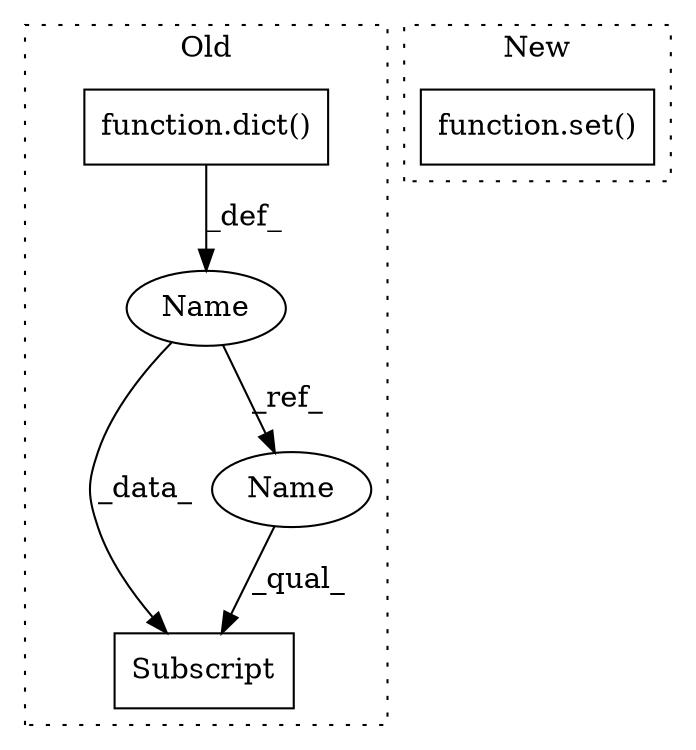 digraph G {
subgraph cluster0 {
1 [label="function.dict()" a="75" s="4759" l="6" shape="box"];
3 [label="Subscript" a="63" s="4979,0" l="23,0" shape="box"];
4 [label="Name" a="87" s="4743" l="13" shape="ellipse"];
5 [label="Name" a="87" s="4979" l="13" shape="ellipse"];
label = "Old";
style="dotted";
}
subgraph cluster1 {
2 [label="function.set()" a="75" s="6535,6565" l="4,1" shape="box"];
label = "New";
style="dotted";
}
1 -> 4 [label="_def_"];
4 -> 3 [label="_data_"];
4 -> 5 [label="_ref_"];
5 -> 3 [label="_qual_"];
}